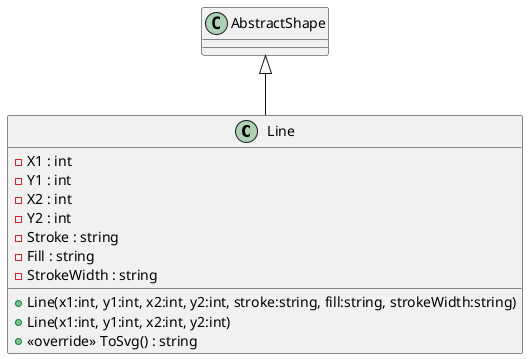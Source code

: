 @startuml
class Line {
    - X1 : int
    - Y1 : int
    - X2 : int
    - Y2 : int
    - Stroke : string
    - Fill : string
    - StrokeWidth : string
    + Line(x1:int, y1:int, x2:int, y2:int, stroke:string, fill:string, strokeWidth:string)
    + Line(x1:int, y1:int, x2:int, y2:int)
    + <<override>> ToSvg() : string
}
AbstractShape <|-- Line
@enduml
